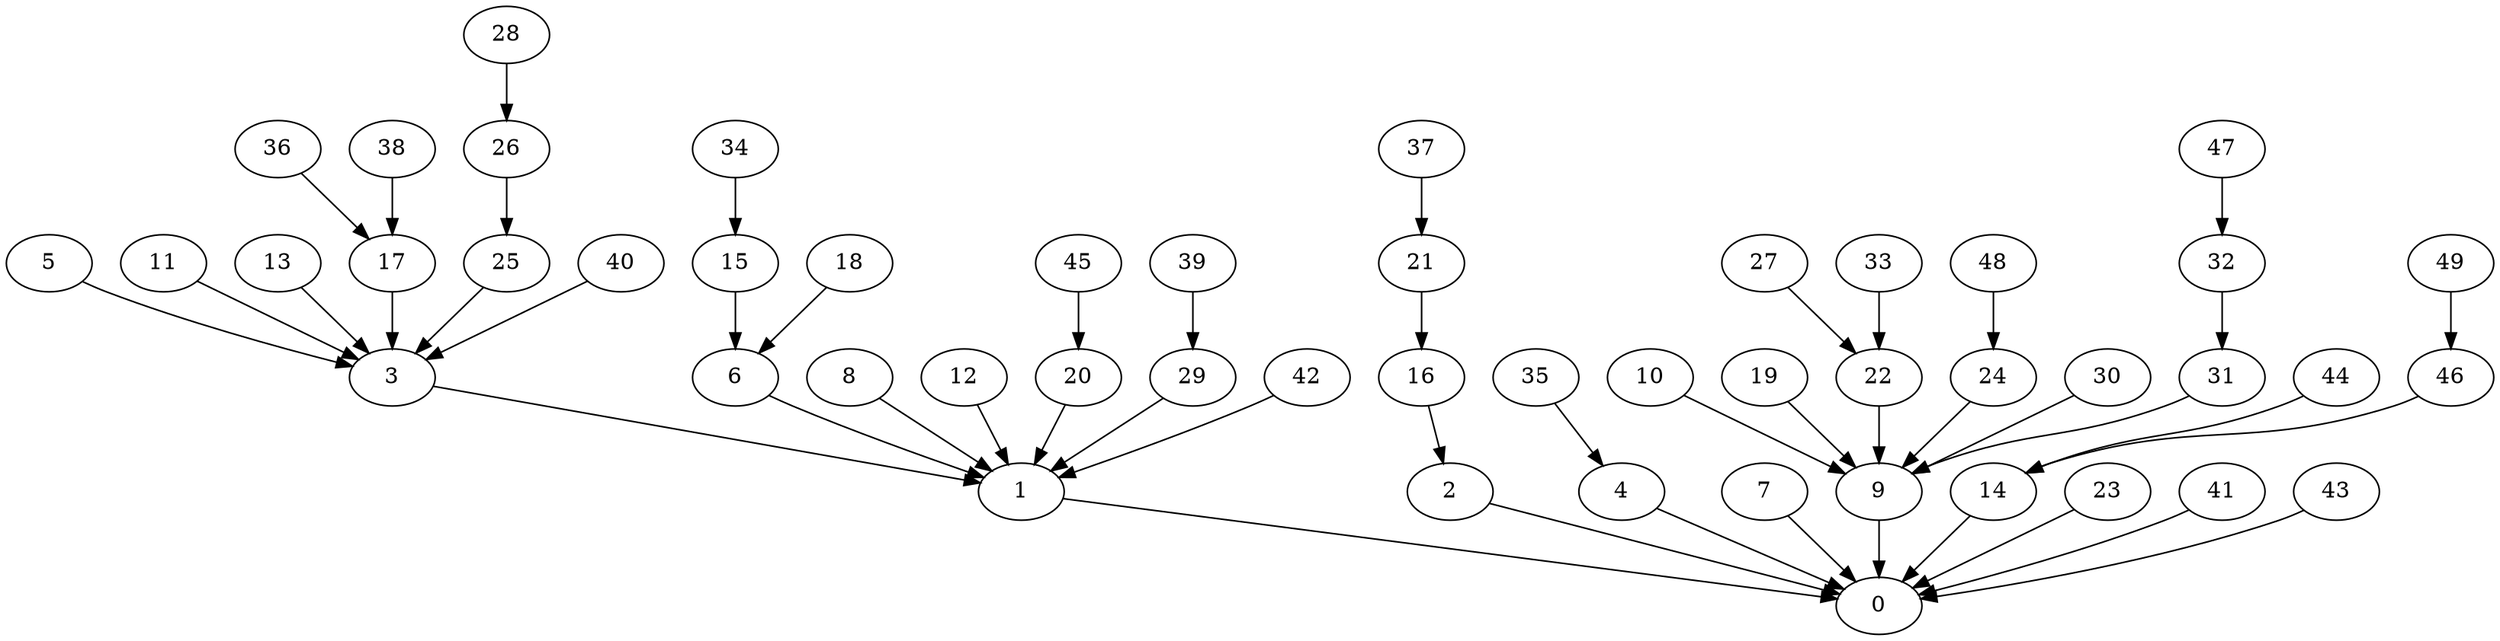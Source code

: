/* Created by igraph 0.6.5 */
digraph {
  0;
  1;
  2;
  3;
  4;
  5;
  6;
  7;
  8;
  9;
  10;
  11;
  12;
  13;
  14;
  15;
  16;
  17;
  18;
  19;
  20;
  21;
  22;
  23;
  24;
  25;
  26;
  27;
  28;
  29;
  30;
  31;
  32;
  33;
  34;
  35;
  36;
  37;
  38;
  39;
  40;
  41;
  42;
  43;
  44;
  45;
  46;
  47;
  48;
  49;

  1 -> 0;
  2 -> 0;
  3 -> 1;
  4 -> 0;
  5 -> 3;
  6 -> 1;
  7 -> 0;
  8 -> 1;
  9 -> 0;
  10 -> 9;
  11 -> 3;
  12 -> 1;
  13 -> 3;
  14 -> 0;
  15 -> 6;
  16 -> 2;
  17 -> 3;
  18 -> 6;
  19 -> 9;
  20 -> 1;
  21 -> 16;
  22 -> 9;
  23 -> 0;
  24 -> 9;
  25 -> 3;
  26 -> 25;
  27 -> 22;
  28 -> 26;
  29 -> 1;
  30 -> 9;
  31 -> 9;
  32 -> 31;
  33 -> 22;
  34 -> 15;
  35 -> 4;
  36 -> 17;
  37 -> 21;
  38 -> 17;
  39 -> 29;
  40 -> 3;
  41 -> 0;
  42 -> 1;
  43 -> 0;
  44 -> 14;
  45 -> 20;
  46 -> 14;
  47 -> 32;
  48 -> 24;
  49 -> 46;
}
